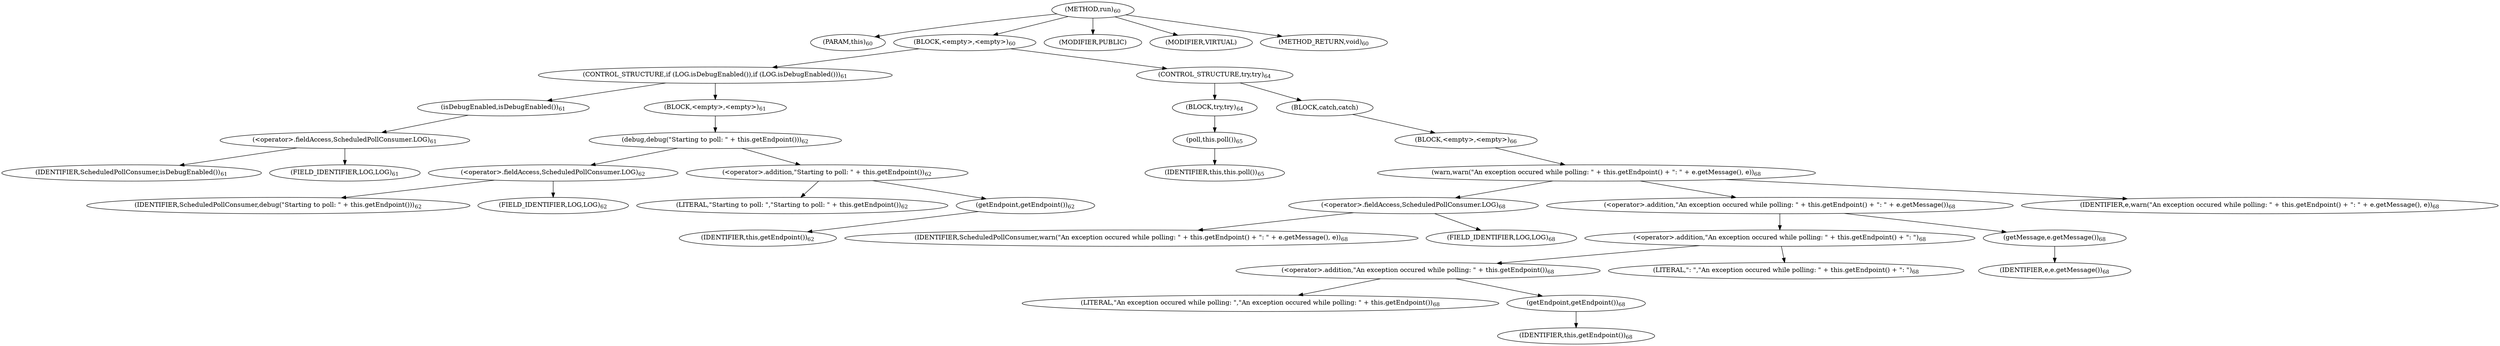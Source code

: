 digraph "run" {  
"117" [label = <(METHOD,run)<SUB>60</SUB>> ]
"9" [label = <(PARAM,this)<SUB>60</SUB>> ]
"118" [label = <(BLOCK,&lt;empty&gt;,&lt;empty&gt;)<SUB>60</SUB>> ]
"119" [label = <(CONTROL_STRUCTURE,if (LOG.isDebugEnabled()),if (LOG.isDebugEnabled()))<SUB>61</SUB>> ]
"120" [label = <(isDebugEnabled,isDebugEnabled())<SUB>61</SUB>> ]
"121" [label = <(&lt;operator&gt;.fieldAccess,ScheduledPollConsumer.LOG)<SUB>61</SUB>> ]
"122" [label = <(IDENTIFIER,ScheduledPollConsumer,isDebugEnabled())<SUB>61</SUB>> ]
"123" [label = <(FIELD_IDENTIFIER,LOG,LOG)<SUB>61</SUB>> ]
"124" [label = <(BLOCK,&lt;empty&gt;,&lt;empty&gt;)<SUB>61</SUB>> ]
"125" [label = <(debug,debug(&quot;Starting to poll: &quot; + this.getEndpoint()))<SUB>62</SUB>> ]
"126" [label = <(&lt;operator&gt;.fieldAccess,ScheduledPollConsumer.LOG)<SUB>62</SUB>> ]
"127" [label = <(IDENTIFIER,ScheduledPollConsumer,debug(&quot;Starting to poll: &quot; + this.getEndpoint()))<SUB>62</SUB>> ]
"128" [label = <(FIELD_IDENTIFIER,LOG,LOG)<SUB>62</SUB>> ]
"129" [label = <(&lt;operator&gt;.addition,&quot;Starting to poll: &quot; + this.getEndpoint())<SUB>62</SUB>> ]
"130" [label = <(LITERAL,&quot;Starting to poll: &quot;,&quot;Starting to poll: &quot; + this.getEndpoint())<SUB>62</SUB>> ]
"131" [label = <(getEndpoint,getEndpoint())<SUB>62</SUB>> ]
"8" [label = <(IDENTIFIER,this,getEndpoint())<SUB>62</SUB>> ]
"132" [label = <(CONTROL_STRUCTURE,try,try)<SUB>64</SUB>> ]
"133" [label = <(BLOCK,try,try)<SUB>64</SUB>> ]
"134" [label = <(poll,this.poll())<SUB>65</SUB>> ]
"10" [label = <(IDENTIFIER,this,this.poll())<SUB>65</SUB>> ]
"135" [label = <(BLOCK,catch,catch)> ]
"136" [label = <(BLOCK,&lt;empty&gt;,&lt;empty&gt;)<SUB>66</SUB>> ]
"137" [label = <(warn,warn(&quot;An exception occured while polling: &quot; + this.getEndpoint() + &quot;: &quot; + e.getMessage(), e))<SUB>68</SUB>> ]
"138" [label = <(&lt;operator&gt;.fieldAccess,ScheduledPollConsumer.LOG)<SUB>68</SUB>> ]
"139" [label = <(IDENTIFIER,ScheduledPollConsumer,warn(&quot;An exception occured while polling: &quot; + this.getEndpoint() + &quot;: &quot; + e.getMessage(), e))<SUB>68</SUB>> ]
"140" [label = <(FIELD_IDENTIFIER,LOG,LOG)<SUB>68</SUB>> ]
"141" [label = <(&lt;operator&gt;.addition,&quot;An exception occured while polling: &quot; + this.getEndpoint() + &quot;: &quot; + e.getMessage())<SUB>68</SUB>> ]
"142" [label = <(&lt;operator&gt;.addition,&quot;An exception occured while polling: &quot; + this.getEndpoint() + &quot;: &quot;)<SUB>68</SUB>> ]
"143" [label = <(&lt;operator&gt;.addition,&quot;An exception occured while polling: &quot; + this.getEndpoint())<SUB>68</SUB>> ]
"144" [label = <(LITERAL,&quot;An exception occured while polling: &quot;,&quot;An exception occured while polling: &quot; + this.getEndpoint())<SUB>68</SUB>> ]
"145" [label = <(getEndpoint,getEndpoint())<SUB>68</SUB>> ]
"11" [label = <(IDENTIFIER,this,getEndpoint())<SUB>68</SUB>> ]
"146" [label = <(LITERAL,&quot;: &quot;,&quot;An exception occured while polling: &quot; + this.getEndpoint() + &quot;: &quot;)<SUB>68</SUB>> ]
"147" [label = <(getMessage,e.getMessage())<SUB>68</SUB>> ]
"148" [label = <(IDENTIFIER,e,e.getMessage())<SUB>68</SUB>> ]
"149" [label = <(IDENTIFIER,e,warn(&quot;An exception occured while polling: &quot; + this.getEndpoint() + &quot;: &quot; + e.getMessage(), e))<SUB>68</SUB>> ]
"150" [label = <(MODIFIER,PUBLIC)> ]
"151" [label = <(MODIFIER,VIRTUAL)> ]
"152" [label = <(METHOD_RETURN,void)<SUB>60</SUB>> ]
  "117" -> "9" 
  "117" -> "118" 
  "117" -> "150" 
  "117" -> "151" 
  "117" -> "152" 
  "118" -> "119" 
  "118" -> "132" 
  "119" -> "120" 
  "119" -> "124" 
  "120" -> "121" 
  "121" -> "122" 
  "121" -> "123" 
  "124" -> "125" 
  "125" -> "126" 
  "125" -> "129" 
  "126" -> "127" 
  "126" -> "128" 
  "129" -> "130" 
  "129" -> "131" 
  "131" -> "8" 
  "132" -> "133" 
  "132" -> "135" 
  "133" -> "134" 
  "134" -> "10" 
  "135" -> "136" 
  "136" -> "137" 
  "137" -> "138" 
  "137" -> "141" 
  "137" -> "149" 
  "138" -> "139" 
  "138" -> "140" 
  "141" -> "142" 
  "141" -> "147" 
  "142" -> "143" 
  "142" -> "146" 
  "143" -> "144" 
  "143" -> "145" 
  "145" -> "11" 
  "147" -> "148" 
}

